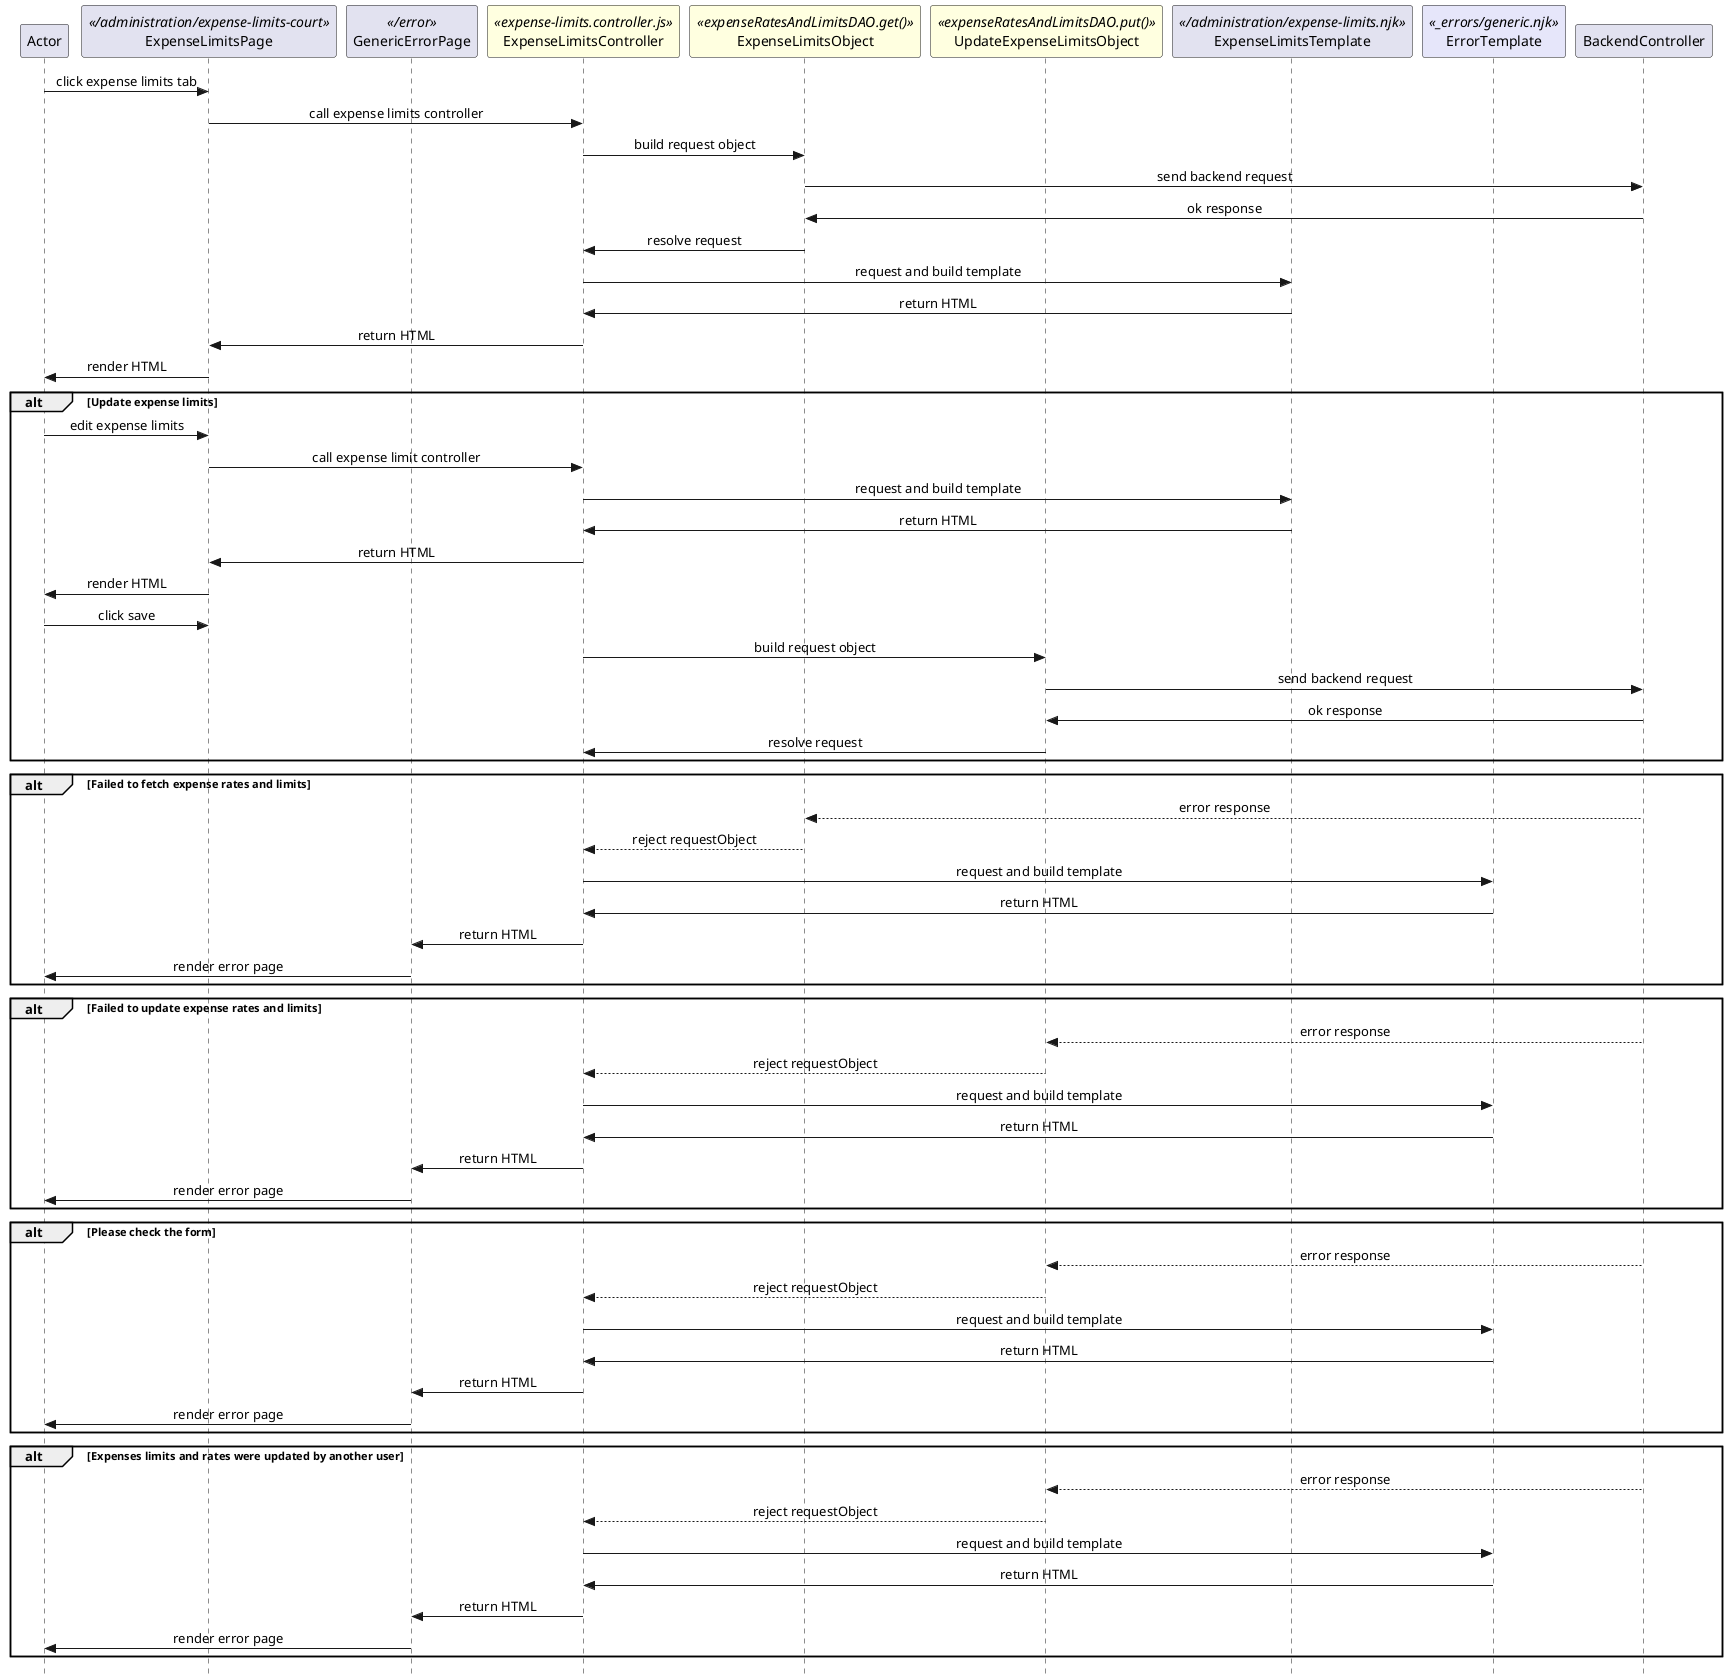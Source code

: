 @startuml update-expense-limits

skinparam Style strictuml 
skinparam SequenceMessageAlignment center

participant Actor

''' LOCAL ROUTING
participant ExpenseLimitsPage <</administration/expense-limits-court>>
participant GenericErrorPage <</error>>

''' CONTROLLER AND REQUEST OBJECTS
participant ExpenseLimitsController <<expense-limits.controller.js>> #lightyellow
participant ExpenseLimitsObject <<expenseRatesAndLimitsDAO.get()>> #lightyellow
participant UpdateExpenseLimitsObject <<expenseRatesAndLimitsDAO.put()>> #lightyellow

''' TEMPLATES
participant ExpenseLimitsTemplate <</administration/expense-limits.njk>>
participant ErrorTemplate <<_errors/generic.njk>> #lavender

''' BACKEND CONTROLLER
participant BackendController

Actor -> ExpenseLimitsPage: click expense limits tab
ExpenseLimitsPage -> ExpenseLimitsController : call expense limits controller

ExpenseLimitsController -> ExpenseLimitsObject : build request object
ExpenseLimitsObject -> BackendController : send backend request
ExpenseLimitsObject <- BackendController : ok response
ExpenseLimitsController <- ExpenseLimitsObject : resolve request

ExpenseLimitsController -> ExpenseLimitsTemplate : request and build template
ExpenseLimitsController <- ExpenseLimitsTemplate : return HTML
ExpenseLimitsPage <- ExpenseLimitsController : return HTML
Actor <- ExpenseLimitsPage : render HTML

alt Update expense limits
Actor -> ExpenseLimitsPage: edit expense limits
ExpenseLimitsPage -> ExpenseLimitsController : call expense limit controller
ExpenseLimitsController -> ExpenseLimitsTemplate : request and build template
ExpenseLimitsController <- ExpenseLimitsTemplate : return HTML
ExpenseLimitsPage <- ExpenseLimitsController : return HTML
Actor <- ExpenseLimitsPage : render HTML

Actor -> ExpenseLimitsPage: click save
ExpenseLimitsController -> UpdateExpenseLimitsObject : build request object
UpdateExpenseLimitsObject -> BackendController : send backend request
UpdateExpenseLimitsObject <- BackendController : ok response
ExpenseLimitsController <- UpdateExpenseLimitsObject : resolve request
end



alt Failed to fetch expense rates and limits
    ExpenseLimitsObject <-- BackendController : error response
    ExpenseLimitsController <-- ExpenseLimitsObject : reject requestObject
    ExpenseLimitsController -> ErrorTemplate : request and build template
    ExpenseLimitsController <- ErrorTemplate : return HTML
    GenericErrorPage <- ExpenseLimitsController : return HTML
    Actor <- GenericErrorPage : render error page
end

alt Failed to update expense rates and limits
    UpdateExpenseLimitsObject <-- BackendController : error response
    ExpenseLimitsController <-- UpdateExpenseLimitsObject : reject requestObject
    ExpenseLimitsController -> ErrorTemplate : request and build template
    ExpenseLimitsController <- ErrorTemplate : return HTML
    GenericErrorPage <- ExpenseLimitsController : return HTML
    Actor <- GenericErrorPage : render error page
end

alt Please check the form
    UpdateExpenseLimitsObject <-- BackendController : error response
    ExpenseLimitsController <-- UpdateExpenseLimitsObject : reject requestObject
    ExpenseLimitsController -> ErrorTemplate : request and build template
    ExpenseLimitsController <- ErrorTemplate : return HTML
    GenericErrorPage <- ExpenseLimitsController : return HTML
    Actor <- GenericErrorPage : render error page
end

alt Expenses limits and rates were updated by another user
    UpdateExpenseLimitsObject <-- BackendController : error response
    ExpenseLimitsController <-- UpdateExpenseLimitsObject : reject requestObject
    ExpenseLimitsController -> ErrorTemplate : request and build template
    ExpenseLimitsController <- ErrorTemplate : return HTML
    GenericErrorPage <- ExpenseLimitsController : return HTML
    Actor <- GenericErrorPage : render error page
end



